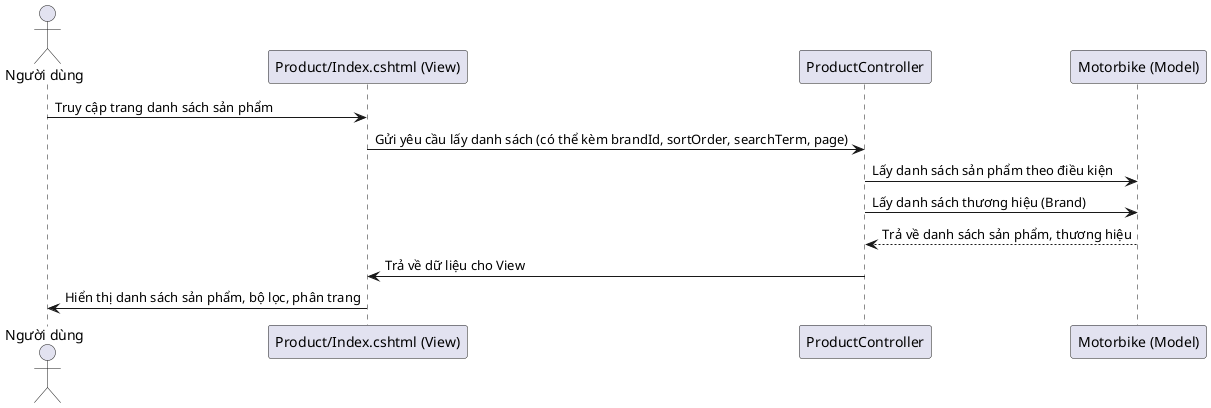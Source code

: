 @startuml
actor "Người dùng" as User
participant "Product/Index.cshtml (View)" as View
participant "ProductController" as Controller
participant "Motorbike (Model)" as Model

User -> View : Truy cập trang danh sách sản phẩm
View -> Controller : Gửi yêu cầu lấy danh sách (có thể kèm brandId, sortOrder, searchTerm, page)
Controller -> Model : Lấy danh sách sản phẩm theo điều kiện
Controller -> Model : Lấy danh sách thương hiệu (Brand)
Model --> Controller : Trả về danh sách sản phẩm, thương hiệu
Controller -> View : Trả về dữ liệu cho View
View -> User : Hiển thị danh sách sản phẩm, bộ lọc, phân trang

@enduml
